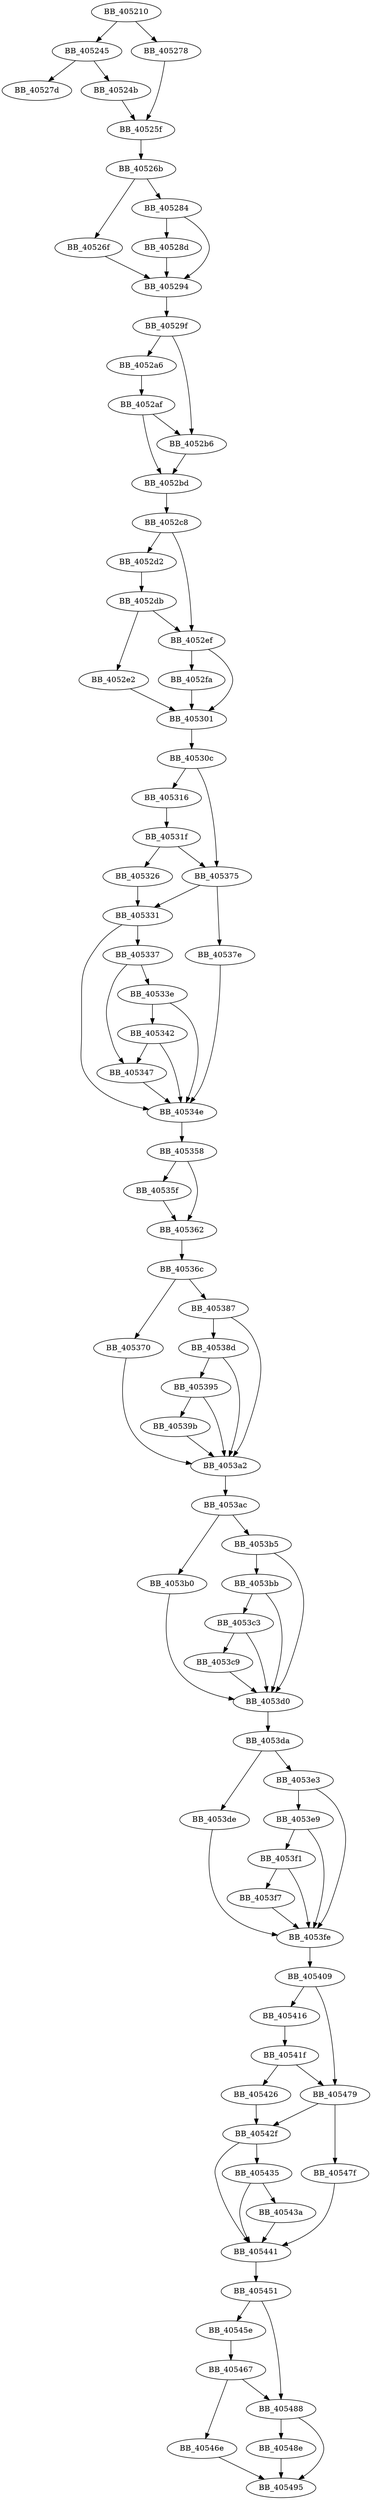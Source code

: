 DiGraph sub_405210{
BB_405210->BB_405245
BB_405210->BB_405278
BB_405245->BB_40524b
BB_405245->BB_40527d
BB_40524b->BB_40525f
BB_40525f->BB_40526b
BB_40526b->BB_40526f
BB_40526b->BB_405284
BB_40526f->BB_405294
BB_405278->BB_40525f
BB_405284->BB_40528d
BB_405284->BB_405294
BB_40528d->BB_405294
BB_405294->BB_40529f
BB_40529f->BB_4052a6
BB_40529f->BB_4052b6
BB_4052a6->BB_4052af
BB_4052af->BB_4052b6
BB_4052af->BB_4052bd
BB_4052b6->BB_4052bd
BB_4052bd->BB_4052c8
BB_4052c8->BB_4052d2
BB_4052c8->BB_4052ef
BB_4052d2->BB_4052db
BB_4052db->BB_4052e2
BB_4052db->BB_4052ef
BB_4052e2->BB_405301
BB_4052ef->BB_4052fa
BB_4052ef->BB_405301
BB_4052fa->BB_405301
BB_405301->BB_40530c
BB_40530c->BB_405316
BB_40530c->BB_405375
BB_405316->BB_40531f
BB_40531f->BB_405326
BB_40531f->BB_405375
BB_405326->BB_405331
BB_405331->BB_405337
BB_405331->BB_40534e
BB_405337->BB_40533e
BB_405337->BB_405347
BB_40533e->BB_405342
BB_40533e->BB_40534e
BB_405342->BB_405347
BB_405342->BB_40534e
BB_405347->BB_40534e
BB_40534e->BB_405358
BB_405358->BB_40535f
BB_405358->BB_405362
BB_40535f->BB_405362
BB_405362->BB_40536c
BB_40536c->BB_405370
BB_40536c->BB_405387
BB_405370->BB_4053a2
BB_405375->BB_405331
BB_405375->BB_40537e
BB_40537e->BB_40534e
BB_405387->BB_40538d
BB_405387->BB_4053a2
BB_40538d->BB_405395
BB_40538d->BB_4053a2
BB_405395->BB_40539b
BB_405395->BB_4053a2
BB_40539b->BB_4053a2
BB_4053a2->BB_4053ac
BB_4053ac->BB_4053b0
BB_4053ac->BB_4053b5
BB_4053b0->BB_4053d0
BB_4053b5->BB_4053bb
BB_4053b5->BB_4053d0
BB_4053bb->BB_4053c3
BB_4053bb->BB_4053d0
BB_4053c3->BB_4053c9
BB_4053c3->BB_4053d0
BB_4053c9->BB_4053d0
BB_4053d0->BB_4053da
BB_4053da->BB_4053de
BB_4053da->BB_4053e3
BB_4053de->BB_4053fe
BB_4053e3->BB_4053e9
BB_4053e3->BB_4053fe
BB_4053e9->BB_4053f1
BB_4053e9->BB_4053fe
BB_4053f1->BB_4053f7
BB_4053f1->BB_4053fe
BB_4053f7->BB_4053fe
BB_4053fe->BB_405409
BB_405409->BB_405416
BB_405409->BB_405479
BB_405416->BB_40541f
BB_40541f->BB_405426
BB_40541f->BB_405479
BB_405426->BB_40542f
BB_40542f->BB_405435
BB_40542f->BB_405441
BB_405435->BB_40543a
BB_405435->BB_405441
BB_40543a->BB_405441
BB_405441->BB_405451
BB_405451->BB_40545e
BB_405451->BB_405488
BB_40545e->BB_405467
BB_405467->BB_40546e
BB_405467->BB_405488
BB_40546e->BB_405495
BB_405479->BB_40542f
BB_405479->BB_40547f
BB_40547f->BB_405441
BB_405488->BB_40548e
BB_405488->BB_405495
BB_40548e->BB_405495
}
